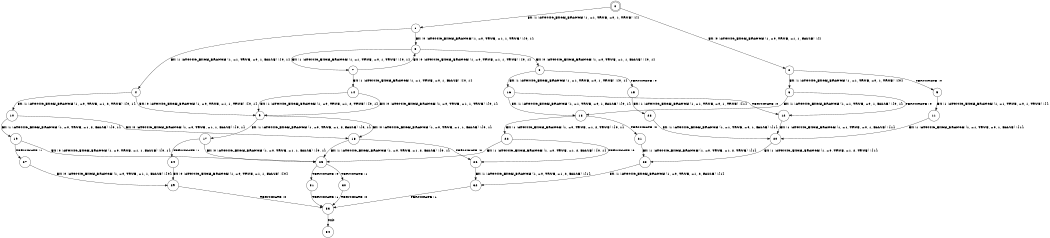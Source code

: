 digraph BCG {
size = "7, 10.5";
center = TRUE;
node [shape = circle];
0 [peripheries = 2];
0 -> 1 [label = "EX !1 !ATOMIC_EXCH_BRANCH (1, +1, TRUE, +0, 1, TRUE) !{}"];
0 -> 2 [label = "EX !0 !ATOMIC_EXCH_BRANCH (1, +0, TRUE, +1, 1, FALSE) !{}"];
1 -> 3 [label = "EX !0 !ATOMIC_EXCH_BRANCH (1, +0, TRUE, +1, 1, TRUE) !{0, 1}"];
1 -> 4 [label = "EX !1 !ATOMIC_EXCH_BRANCH (1, +1, TRUE, +0, 1, FALSE) !{0, 1}"];
2 -> 5 [label = "TERMINATE !0"];
2 -> 6 [label = "EX !1 !ATOMIC_EXCH_BRANCH (1, +1, TRUE, +0, 1, TRUE) !{0}"];
3 -> 7 [label = "EX !1 !ATOMIC_EXCH_BRANCH (1, +1, TRUE, +0, 1, TRUE) !{0, 1}"];
3 -> 8 [label = "EX !0 !ATOMIC_EXCH_BRANCH (1, +0, TRUE, +1, 1, FALSE) !{0, 1}"];
4 -> 9 [label = "EX !0 !ATOMIC_EXCH_BRANCH (1, +0, TRUE, +1, 1, TRUE) !{0, 1}"];
4 -> 10 [label = "EX !1 !ATOMIC_EXCH_BRANCH (1, +0, TRUE, +1, 2, TRUE) !{0, 1}"];
5 -> 11 [label = "EX !1 !ATOMIC_EXCH_BRANCH (1, +1, TRUE, +0, 1, TRUE) !{}"];
6 -> 12 [label = "TERMINATE !0"];
6 -> 13 [label = "EX !1 !ATOMIC_EXCH_BRANCH (1, +1, TRUE, +0, 1, FALSE) !{0, 1}"];
7 -> 14 [label = "EX !1 !ATOMIC_EXCH_BRANCH (1, +1, TRUE, +0, 1, FALSE) !{0, 1}"];
7 -> 3 [label = "EX !0 !ATOMIC_EXCH_BRANCH (1, +0, TRUE, +1, 1, TRUE) !{0, 1}"];
8 -> 15 [label = "TERMINATE !0"];
8 -> 16 [label = "EX !1 !ATOMIC_EXCH_BRANCH (1, +1, TRUE, +0, 1, TRUE) !{0, 1}"];
9 -> 17 [label = "EX !1 !ATOMIC_EXCH_BRANCH (1, +0, TRUE, +1, 2, FALSE) !{0, 1}"];
9 -> 18 [label = "EX !0 !ATOMIC_EXCH_BRANCH (1, +0, TRUE, +1, 1, FALSE) !{0, 1}"];
10 -> 18 [label = "EX !0 !ATOMIC_EXCH_BRANCH (1, +0, TRUE, +1, 1, FALSE) !{0, 1}"];
10 -> 19 [label = "EX !1 !ATOMIC_EXCH_BRANCH (1, +0, TRUE, +1, 2, FALSE) !{0, 1}"];
11 -> 20 [label = "EX !1 !ATOMIC_EXCH_BRANCH (1, +1, TRUE, +0, 1, FALSE) !{1}"];
12 -> 20 [label = "EX !1 !ATOMIC_EXCH_BRANCH (1, +1, TRUE, +0, 1, FALSE) !{1}"];
13 -> 21 [label = "TERMINATE !0"];
13 -> 22 [label = "EX !1 !ATOMIC_EXCH_BRANCH (1, +0, TRUE, +1, 2, TRUE) !{0, 1}"];
14 -> 9 [label = "EX !1 !ATOMIC_EXCH_BRANCH (1, +0, TRUE, +1, 2, TRUE) !{0, 1}"];
14 -> 9 [label = "EX !0 !ATOMIC_EXCH_BRANCH (1, +0, TRUE, +1, 1, TRUE) !{0, 1}"];
15 -> 23 [label = "EX !1 !ATOMIC_EXCH_BRANCH (1, +1, TRUE, +0, 1, TRUE) !{1}"];
16 -> 12 [label = "TERMINATE !0"];
16 -> 13 [label = "EX !1 !ATOMIC_EXCH_BRANCH (1, +1, TRUE, +0, 1, FALSE) !{0, 1}"];
17 -> 24 [label = "TERMINATE !1"];
17 -> 25 [label = "EX !0 !ATOMIC_EXCH_BRANCH (1, +0, TRUE, +1, 1, FALSE) !{0, 1}"];
18 -> 26 [label = "TERMINATE !0"];
18 -> 25 [label = "EX !1 !ATOMIC_EXCH_BRANCH (1, +0, TRUE, +1, 2, FALSE) !{0, 1}"];
19 -> 27 [label = "TERMINATE !1"];
19 -> 25 [label = "EX !0 !ATOMIC_EXCH_BRANCH (1, +0, TRUE, +1, 1, FALSE) !{0, 1}"];
20 -> 28 [label = "EX !1 !ATOMIC_EXCH_BRANCH (1, +0, TRUE, +1, 2, TRUE) !{1}"];
21 -> 28 [label = "EX !1 !ATOMIC_EXCH_BRANCH (1, +0, TRUE, +1, 2, TRUE) !{1}"];
22 -> 26 [label = "TERMINATE !0"];
22 -> 25 [label = "EX !1 !ATOMIC_EXCH_BRANCH (1, +0, TRUE, +1, 2, FALSE) !{0, 1}"];
23 -> 20 [label = "EX !1 !ATOMIC_EXCH_BRANCH (1, +1, TRUE, +0, 1, FALSE) !{1}"];
24 -> 29 [label = "EX !0 !ATOMIC_EXCH_BRANCH (1, +0, TRUE, +1, 1, FALSE) !{0}"];
25 -> 30 [label = "TERMINATE !1"];
25 -> 31 [label = "TERMINATE !0"];
26 -> 32 [label = "EX !1 !ATOMIC_EXCH_BRANCH (1, +0, TRUE, +1, 2, FALSE) !{1}"];
27 -> 29 [label = "EX !0 !ATOMIC_EXCH_BRANCH (1, +0, TRUE, +1, 1, FALSE) !{0}"];
28 -> 32 [label = "EX !1 !ATOMIC_EXCH_BRANCH (1, +0, TRUE, +1, 2, FALSE) !{1}"];
29 -> 33 [label = "TERMINATE !0"];
30 -> 33 [label = "TERMINATE !0"];
31 -> 33 [label = "TERMINATE !1"];
32 -> 33 [label = "TERMINATE !1"];
33 -> 34 [label = "exit"];
}
